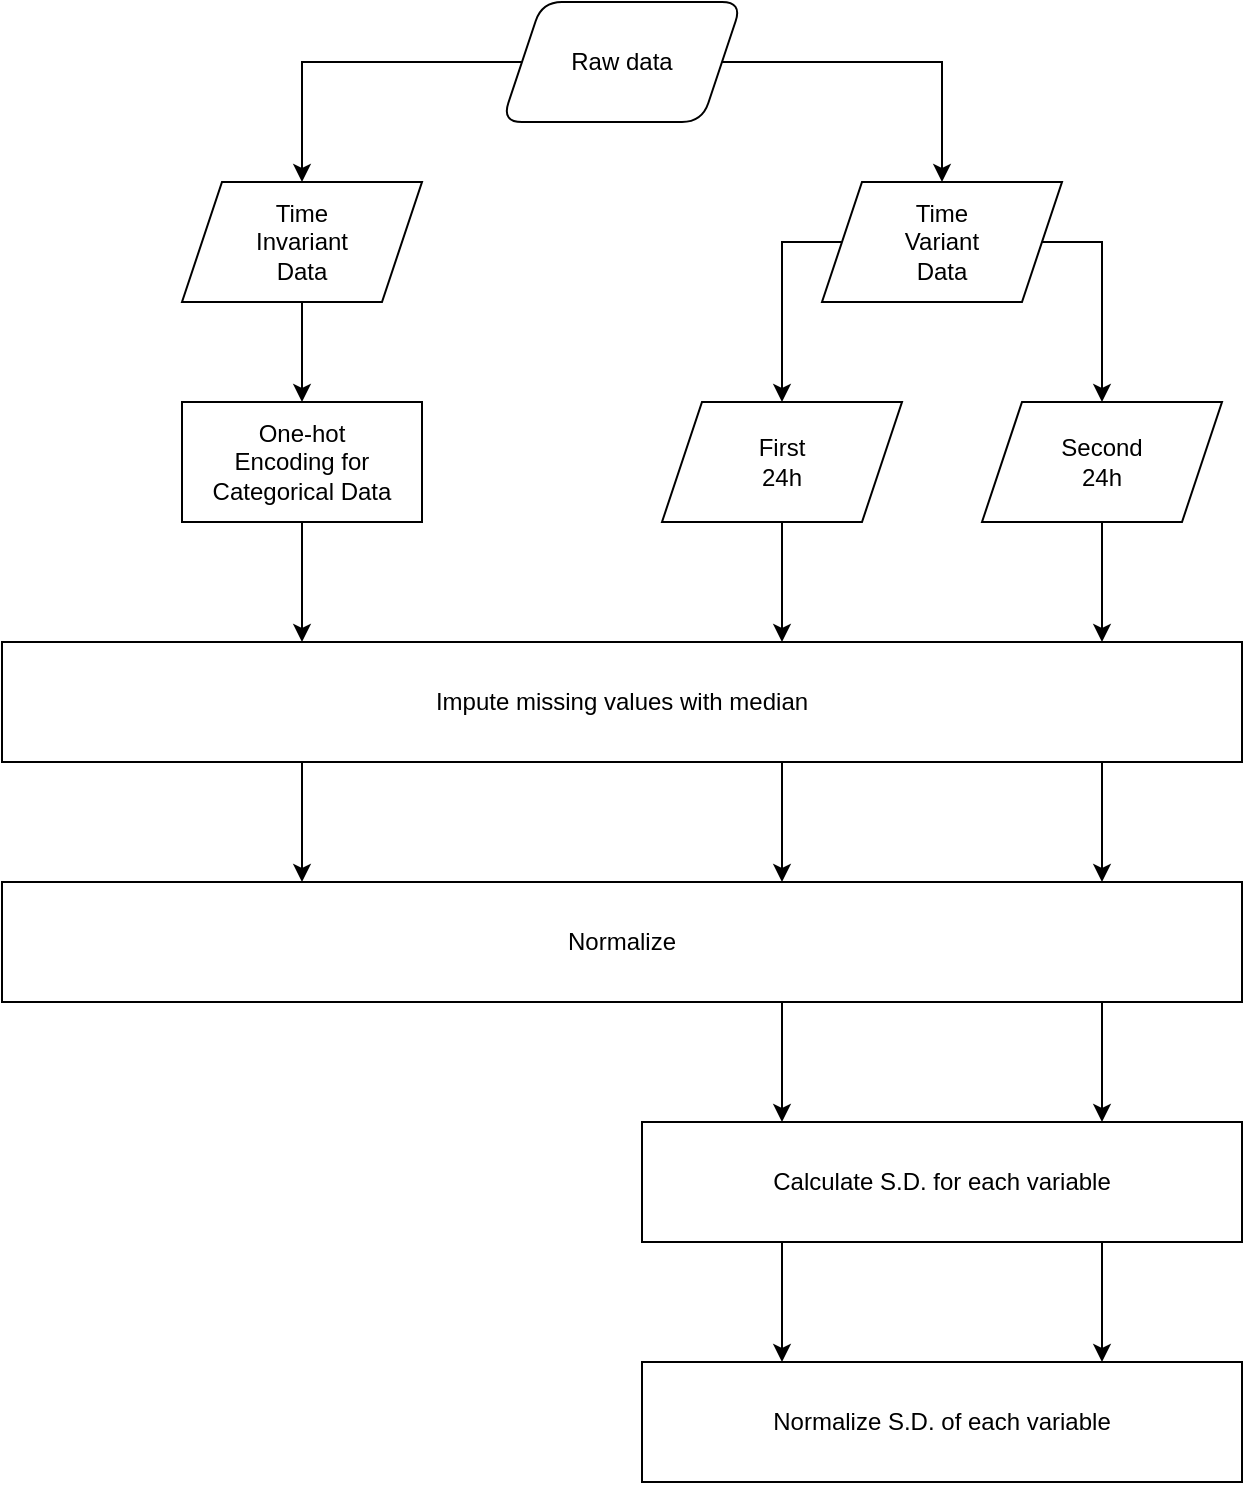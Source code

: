 <mxfile version="24.7.17">
  <diagram name="Page-1" id="voHIHJbenmCPzFNbBPa8">
    <mxGraphModel dx="1195" dy="622" grid="1" gridSize="10" guides="1" tooltips="1" connect="1" arrows="1" fold="1" page="1" pageScale="1" pageWidth="850" pageHeight="1100" math="0" shadow="0">
      <root>
        <mxCell id="0" />
        <mxCell id="1" parent="0" />
        <mxCell id="Hg_4MY-VJVgbTvJdZDNt-4" style="edgeStyle=orthogonalEdgeStyle;rounded=0;orthogonalLoop=1;jettySize=auto;html=1;" edge="1" parent="1" source="Hg_4MY-VJVgbTvJdZDNt-1" target="Hg_4MY-VJVgbTvJdZDNt-2">
          <mxGeometry relative="1" as="geometry" />
        </mxCell>
        <mxCell id="Hg_4MY-VJVgbTvJdZDNt-5" style="edgeStyle=orthogonalEdgeStyle;rounded=0;orthogonalLoop=1;jettySize=auto;html=1;" edge="1" parent="1" source="Hg_4MY-VJVgbTvJdZDNt-1" target="Hg_4MY-VJVgbTvJdZDNt-3">
          <mxGeometry relative="1" as="geometry" />
        </mxCell>
        <mxCell id="Hg_4MY-VJVgbTvJdZDNt-1" value="Raw data" style="rounded=1;whiteSpace=wrap;html=1;shape=parallelogram;perimeter=parallelogramPerimeter;fixedSize=1;" vertex="1" parent="1">
          <mxGeometry x="340" y="120" width="120" height="60" as="geometry" />
        </mxCell>
        <mxCell id="Hg_4MY-VJVgbTvJdZDNt-14" value="" style="edgeStyle=orthogonalEdgeStyle;rounded=0;orthogonalLoop=1;jettySize=auto;html=1;" edge="1" parent="1" source="Hg_4MY-VJVgbTvJdZDNt-2" target="Hg_4MY-VJVgbTvJdZDNt-13">
          <mxGeometry relative="1" as="geometry" />
        </mxCell>
        <mxCell id="Hg_4MY-VJVgbTvJdZDNt-2" value="Time&lt;div&gt;Invariant&lt;br&gt;Data&lt;/div&gt;" style="shape=parallelogram;perimeter=parallelogramPerimeter;whiteSpace=wrap;html=1;fixedSize=1;" vertex="1" parent="1">
          <mxGeometry x="180" y="210" width="120" height="60" as="geometry" />
        </mxCell>
        <mxCell id="Hg_4MY-VJVgbTvJdZDNt-9" style="edgeStyle=orthogonalEdgeStyle;rounded=0;orthogonalLoop=1;jettySize=auto;html=1;" edge="1" parent="1" source="Hg_4MY-VJVgbTvJdZDNt-3" target="Hg_4MY-VJVgbTvJdZDNt-6">
          <mxGeometry relative="1" as="geometry">
            <Array as="points">
              <mxPoint x="480" y="240" />
            </Array>
          </mxGeometry>
        </mxCell>
        <mxCell id="Hg_4MY-VJVgbTvJdZDNt-10" style="edgeStyle=orthogonalEdgeStyle;rounded=0;orthogonalLoop=1;jettySize=auto;html=1;" edge="1" parent="1" source="Hg_4MY-VJVgbTvJdZDNt-3" target="Hg_4MY-VJVgbTvJdZDNt-7">
          <mxGeometry relative="1" as="geometry">
            <Array as="points">
              <mxPoint x="640" y="240" />
            </Array>
          </mxGeometry>
        </mxCell>
        <mxCell id="Hg_4MY-VJVgbTvJdZDNt-3" value="Time&lt;div&gt;Variant&lt;/div&gt;&lt;div&gt;Data&lt;/div&gt;" style="shape=parallelogram;perimeter=parallelogramPerimeter;whiteSpace=wrap;html=1;fixedSize=1;" vertex="1" parent="1">
          <mxGeometry x="500" y="210" width="120" height="60" as="geometry" />
        </mxCell>
        <mxCell id="Hg_4MY-VJVgbTvJdZDNt-16" style="edgeStyle=orthogonalEdgeStyle;rounded=0;orthogonalLoop=1;jettySize=auto;html=1;" edge="1" parent="1" source="Hg_4MY-VJVgbTvJdZDNt-6" target="Hg_4MY-VJVgbTvJdZDNt-11">
          <mxGeometry relative="1" as="geometry">
            <Array as="points">
              <mxPoint x="480" y="420" />
              <mxPoint x="480" y="420" />
            </Array>
          </mxGeometry>
        </mxCell>
        <mxCell id="Hg_4MY-VJVgbTvJdZDNt-6" value="First&lt;div&gt;24h&lt;/div&gt;" style="shape=parallelogram;perimeter=parallelogramPerimeter;whiteSpace=wrap;html=1;fixedSize=1;" vertex="1" parent="1">
          <mxGeometry x="420" y="320" width="120" height="60" as="geometry" />
        </mxCell>
        <mxCell id="Hg_4MY-VJVgbTvJdZDNt-15" style="edgeStyle=orthogonalEdgeStyle;rounded=0;orthogonalLoop=1;jettySize=auto;html=1;" edge="1" parent="1" source="Hg_4MY-VJVgbTvJdZDNt-7" target="Hg_4MY-VJVgbTvJdZDNt-11">
          <mxGeometry relative="1" as="geometry">
            <Array as="points">
              <mxPoint x="640" y="430" />
              <mxPoint x="640" y="430" />
            </Array>
          </mxGeometry>
        </mxCell>
        <mxCell id="Hg_4MY-VJVgbTvJdZDNt-7" value="Second&lt;div&gt;24h&lt;/div&gt;" style="shape=parallelogram;perimeter=parallelogramPerimeter;whiteSpace=wrap;html=1;fixedSize=1;" vertex="1" parent="1">
          <mxGeometry x="580" y="320" width="120" height="60" as="geometry" />
        </mxCell>
        <mxCell id="Hg_4MY-VJVgbTvJdZDNt-18" style="edgeStyle=orthogonalEdgeStyle;rounded=0;orthogonalLoop=1;jettySize=auto;html=1;" edge="1" parent="1" source="Hg_4MY-VJVgbTvJdZDNt-11" target="Hg_4MY-VJVgbTvJdZDNt-12">
          <mxGeometry relative="1" as="geometry">
            <Array as="points">
              <mxPoint x="240" y="520" />
              <mxPoint x="240" y="520" />
            </Array>
          </mxGeometry>
        </mxCell>
        <mxCell id="Hg_4MY-VJVgbTvJdZDNt-19" style="edgeStyle=orthogonalEdgeStyle;rounded=0;orthogonalLoop=1;jettySize=auto;html=1;" edge="1" parent="1" source="Hg_4MY-VJVgbTvJdZDNt-11" target="Hg_4MY-VJVgbTvJdZDNt-12">
          <mxGeometry relative="1" as="geometry">
            <Array as="points">
              <mxPoint x="640" y="530" />
              <mxPoint x="640" y="530" />
            </Array>
          </mxGeometry>
        </mxCell>
        <mxCell id="Hg_4MY-VJVgbTvJdZDNt-20" style="edgeStyle=orthogonalEdgeStyle;rounded=0;orthogonalLoop=1;jettySize=auto;html=1;" edge="1" parent="1" source="Hg_4MY-VJVgbTvJdZDNt-11" target="Hg_4MY-VJVgbTvJdZDNt-12">
          <mxGeometry relative="1" as="geometry">
            <Array as="points">
              <mxPoint x="480" y="530" />
              <mxPoint x="480" y="530" />
            </Array>
          </mxGeometry>
        </mxCell>
        <mxCell id="Hg_4MY-VJVgbTvJdZDNt-11" value="Impute missing values with median" style="rounded=0;whiteSpace=wrap;html=1;" vertex="1" parent="1">
          <mxGeometry x="90" y="440" width="620" height="60" as="geometry" />
        </mxCell>
        <mxCell id="Hg_4MY-VJVgbTvJdZDNt-22" style="edgeStyle=orthogonalEdgeStyle;rounded=0;orthogonalLoop=1;jettySize=auto;html=1;" edge="1" parent="1" source="Hg_4MY-VJVgbTvJdZDNt-12" target="Hg_4MY-VJVgbTvJdZDNt-21">
          <mxGeometry relative="1" as="geometry">
            <Array as="points">
              <mxPoint x="480" y="640" />
              <mxPoint x="480" y="640" />
            </Array>
          </mxGeometry>
        </mxCell>
        <mxCell id="Hg_4MY-VJVgbTvJdZDNt-23" style="edgeStyle=orthogonalEdgeStyle;rounded=0;orthogonalLoop=1;jettySize=auto;html=1;" edge="1" parent="1" source="Hg_4MY-VJVgbTvJdZDNt-12" target="Hg_4MY-VJVgbTvJdZDNt-21">
          <mxGeometry relative="1" as="geometry">
            <Array as="points">
              <mxPoint x="640" y="640" />
              <mxPoint x="640" y="640" />
            </Array>
          </mxGeometry>
        </mxCell>
        <mxCell id="Hg_4MY-VJVgbTvJdZDNt-12" value="Normalize" style="rounded=0;whiteSpace=wrap;html=1;" vertex="1" parent="1">
          <mxGeometry x="90" y="560" width="620" height="60" as="geometry" />
        </mxCell>
        <mxCell id="Hg_4MY-VJVgbTvJdZDNt-17" style="edgeStyle=orthogonalEdgeStyle;rounded=0;orthogonalLoop=1;jettySize=auto;html=1;" edge="1" parent="1" source="Hg_4MY-VJVgbTvJdZDNt-13" target="Hg_4MY-VJVgbTvJdZDNt-11">
          <mxGeometry relative="1" as="geometry">
            <Array as="points">
              <mxPoint x="240" y="420" />
              <mxPoint x="240" y="420" />
            </Array>
          </mxGeometry>
        </mxCell>
        <mxCell id="Hg_4MY-VJVgbTvJdZDNt-13" value="One-hot&lt;div&gt;Encoding for&lt;/div&gt;&lt;div&gt;Categorical Data&lt;/div&gt;" style="rounded=0;whiteSpace=wrap;html=1;" vertex="1" parent="1">
          <mxGeometry x="180" y="320" width="120" height="60" as="geometry" />
        </mxCell>
        <mxCell id="Hg_4MY-VJVgbTvJdZDNt-25" style="edgeStyle=orthogonalEdgeStyle;rounded=0;orthogonalLoop=1;jettySize=auto;html=1;" edge="1" parent="1" source="Hg_4MY-VJVgbTvJdZDNt-21" target="Hg_4MY-VJVgbTvJdZDNt-24">
          <mxGeometry relative="1" as="geometry">
            <Array as="points">
              <mxPoint x="480" y="770" />
              <mxPoint x="480" y="770" />
            </Array>
          </mxGeometry>
        </mxCell>
        <mxCell id="Hg_4MY-VJVgbTvJdZDNt-21" value="Calculate S.D. for each variable" style="rounded=0;whiteSpace=wrap;html=1;" vertex="1" parent="1">
          <mxGeometry x="410" y="680" width="300" height="60" as="geometry" />
        </mxCell>
        <mxCell id="Hg_4MY-VJVgbTvJdZDNt-24" value="Normalize S.D. of each variable" style="rounded=0;whiteSpace=wrap;html=1;" vertex="1" parent="1">
          <mxGeometry x="410" y="800" width="300" height="60" as="geometry" />
        </mxCell>
        <mxCell id="Hg_4MY-VJVgbTvJdZDNt-26" style="edgeStyle=orthogonalEdgeStyle;rounded=0;orthogonalLoop=1;jettySize=auto;html=1;" edge="1" parent="1" source="Hg_4MY-VJVgbTvJdZDNt-21" target="Hg_4MY-VJVgbTvJdZDNt-24">
          <mxGeometry relative="1" as="geometry">
            <mxPoint x="480" y="740" as="sourcePoint" />
            <mxPoint x="480" y="800" as="targetPoint" />
            <Array as="points">
              <mxPoint x="640" y="770" />
              <mxPoint x="640" y="770" />
            </Array>
          </mxGeometry>
        </mxCell>
      </root>
    </mxGraphModel>
  </diagram>
</mxfile>
